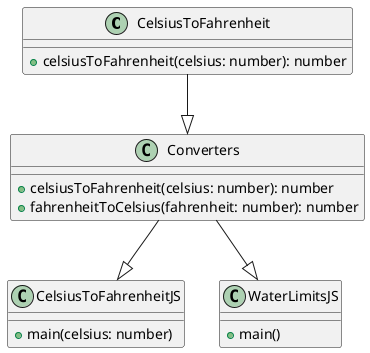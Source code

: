 @startuml
class CelsiusToFahrenheit {
  + celsiusToFahrenheit(celsius: number): number
}

class Converters {
  + celsiusToFahrenheit(celsius: number): number
  + fahrenheitToCelsius(fahrenheit: number): number
}

class CelsiusToFahrenheitJS {
  + main(celsius: number)
}

class WaterLimitsJS {
  + main()
}

CelsiusToFahrenheit --|> Converters
Converters --|> CelsiusToFahrenheitJS
Converters --|> WaterLimitsJS

@enduml